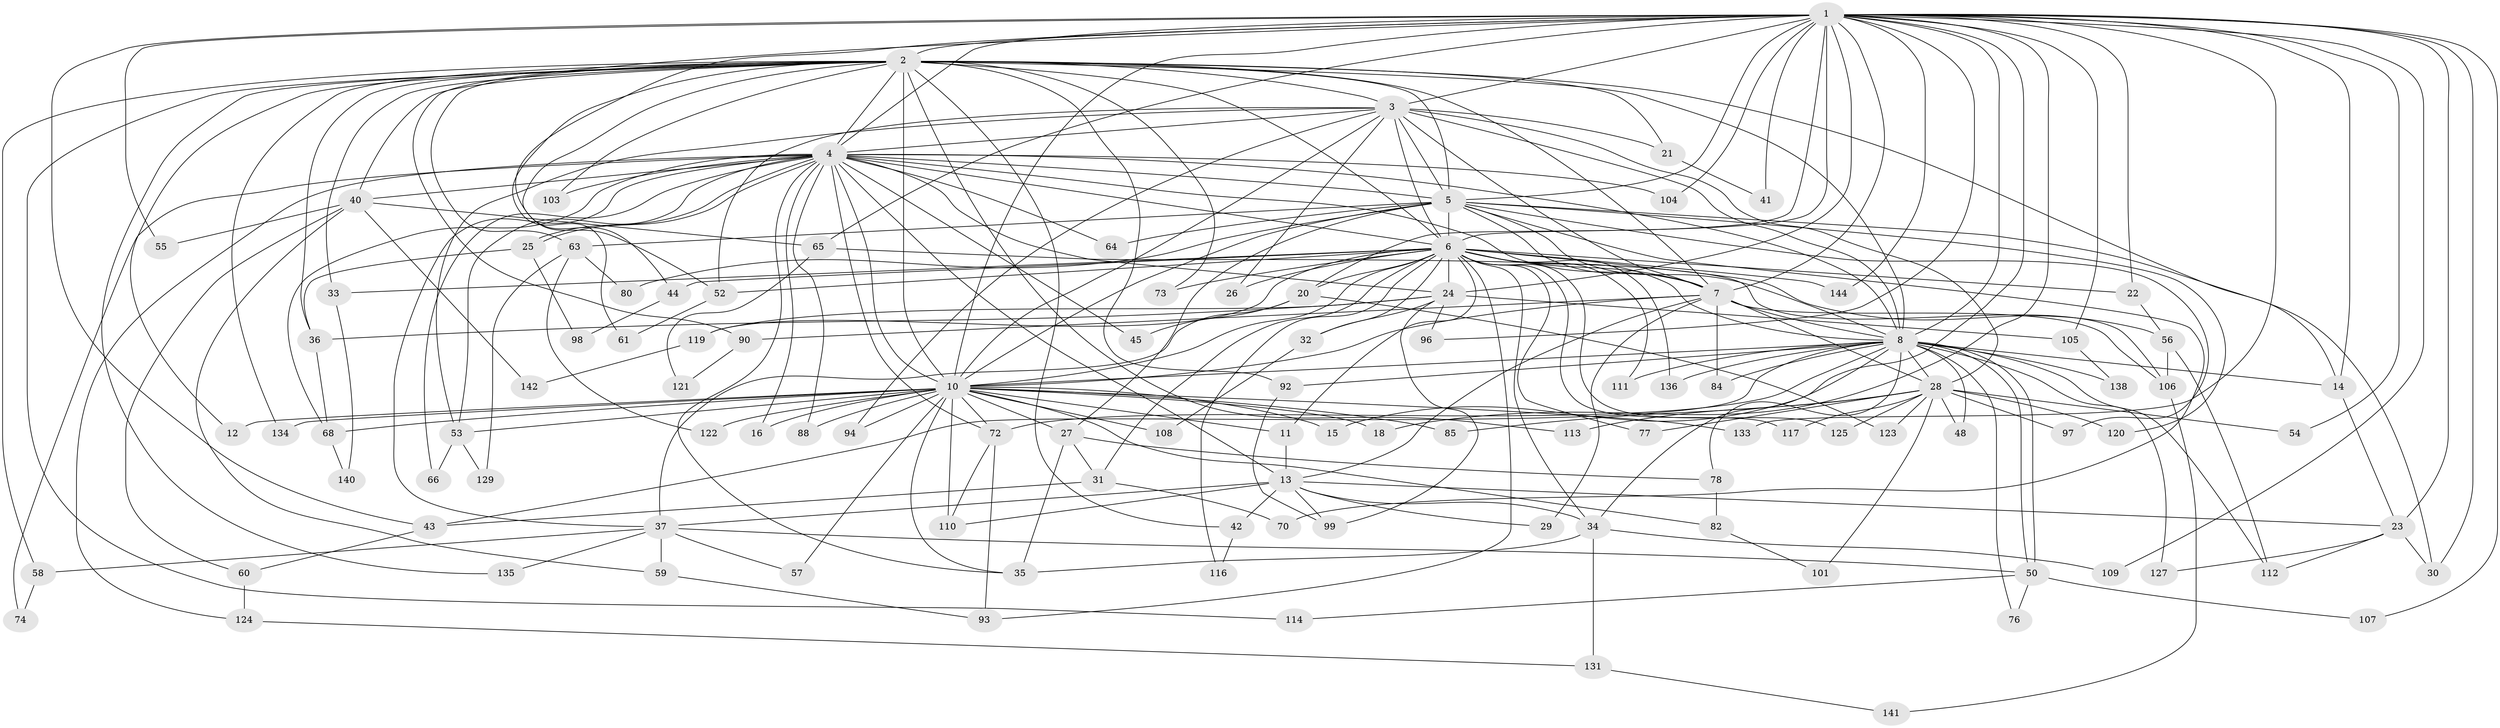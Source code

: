 // Generated by graph-tools (version 1.1) at 2025/23/03/03/25 07:23:42]
// undirected, 111 vertices, 262 edges
graph export_dot {
graph [start="1"]
  node [color=gray90,style=filled];
  1 [super="+19"];
  2 [super="+9"];
  3 [super="+49"];
  4 [super="+51"];
  5 [super="+67"];
  6 [super="+89"];
  7 [super="+39"];
  8 [super="+79"];
  10 [super="+46"];
  11;
  12;
  13 [super="+17"];
  14 [super="+86"];
  15;
  16;
  18;
  20 [super="+87"];
  21;
  22;
  23 [super="+69"];
  24 [super="+83"];
  25;
  26;
  27 [super="+132"];
  28 [super="+128"];
  29;
  30 [super="+38"];
  31;
  32;
  33;
  34 [super="+126"];
  35;
  36 [super="+62"];
  37 [super="+139"];
  40 [super="+47"];
  41;
  42;
  43;
  44;
  45;
  48;
  50;
  52 [super="+81"];
  53 [super="+100"];
  54;
  55;
  56 [super="+130"];
  57;
  58;
  59;
  60;
  61;
  63;
  64;
  65 [super="+71"];
  66;
  68 [super="+75"];
  70;
  72 [super="+91"];
  73;
  74;
  76;
  77;
  78;
  80;
  82;
  84;
  85;
  88;
  90 [super="+115"];
  92;
  93 [super="+95"];
  94;
  96;
  97;
  98;
  99 [super="+102"];
  101;
  103;
  104;
  105;
  106 [super="+143"];
  107;
  108;
  109 [super="+118"];
  110 [super="+137"];
  111;
  112;
  113;
  114;
  116;
  117;
  119;
  120;
  121;
  122;
  123;
  124;
  125;
  127;
  129;
  131;
  133;
  134;
  135;
  136;
  138;
  140;
  141;
  142;
  144;
  1 -- 2 [weight=3];
  1 -- 3;
  1 -- 4;
  1 -- 5;
  1 -- 6 [weight=2];
  1 -- 7 [weight=2];
  1 -- 8;
  1 -- 10;
  1 -- 14;
  1 -- 15;
  1 -- 18;
  1 -- 20;
  1 -- 22;
  1 -- 23;
  1 -- 41;
  1 -- 43;
  1 -- 54;
  1 -- 55;
  1 -- 65 [weight=2];
  1 -- 96;
  1 -- 104;
  1 -- 105;
  1 -- 107;
  1 -- 109 [weight=2];
  1 -- 144;
  1 -- 133;
  1 -- 24;
  1 -- 90 [weight=2];
  1 -- 30;
  1 -- 52;
  2 -- 3 [weight=2];
  2 -- 4 [weight=2];
  2 -- 5 [weight=2];
  2 -- 6 [weight=2];
  2 -- 7 [weight=2];
  2 -- 8 [weight=2];
  2 -- 10 [weight=2];
  2 -- 12;
  2 -- 40 [weight=2];
  2 -- 73;
  2 -- 134;
  2 -- 135;
  2 -- 21;
  2 -- 92;
  2 -- 33;
  2 -- 36;
  2 -- 103;
  2 -- 42;
  2 -- 44;
  2 -- 113;
  2 -- 114;
  2 -- 58;
  2 -- 61;
  2 -- 63;
  2 -- 14;
  3 -- 4;
  3 -- 5;
  3 -- 6 [weight=2];
  3 -- 7;
  3 -- 8;
  3 -- 10;
  3 -- 21;
  3 -- 26;
  3 -- 28;
  3 -- 52;
  3 -- 94;
  3 -- 53;
  4 -- 5;
  4 -- 6;
  4 -- 7;
  4 -- 8;
  4 -- 10;
  4 -- 16;
  4 -- 25;
  4 -- 25;
  4 -- 35;
  4 -- 37;
  4 -- 45;
  4 -- 53;
  4 -- 66;
  4 -- 68;
  4 -- 72;
  4 -- 74;
  4 -- 104;
  4 -- 124;
  4 -- 64;
  4 -- 103;
  4 -- 88;
  4 -- 24;
  4 -- 40 [weight=2];
  4 -- 13;
  5 -- 6 [weight=2];
  5 -- 7;
  5 -- 8;
  5 -- 10;
  5 -- 27;
  5 -- 30;
  5 -- 63;
  5 -- 64;
  5 -- 70;
  5 -- 80;
  5 -- 97;
  5 -- 120;
  6 -- 7;
  6 -- 8;
  6 -- 10;
  6 -- 11;
  6 -- 20;
  6 -- 22;
  6 -- 24;
  6 -- 26;
  6 -- 31;
  6 -- 32;
  6 -- 33;
  6 -- 44;
  6 -- 52;
  6 -- 56;
  6 -- 73;
  6 -- 77;
  6 -- 93;
  6 -- 111;
  6 -- 116;
  6 -- 117;
  6 -- 119;
  6 -- 125;
  6 -- 136;
  6 -- 144;
  6 -- 34;
  7 -- 8;
  7 -- 10;
  7 -- 13;
  7 -- 29;
  7 -- 84;
  7 -- 90;
  7 -- 106;
  7 -- 28;
  8 -- 10;
  8 -- 14;
  8 -- 28;
  8 -- 34;
  8 -- 48;
  8 -- 50;
  8 -- 50;
  8 -- 76;
  8 -- 78;
  8 -- 84;
  8 -- 92;
  8 -- 111;
  8 -- 112;
  8 -- 127;
  8 -- 136;
  8 -- 138;
  8 -- 72;
  8 -- 43;
  10 -- 11;
  10 -- 12;
  10 -- 15;
  10 -- 16;
  10 -- 18;
  10 -- 27;
  10 -- 53;
  10 -- 57;
  10 -- 68;
  10 -- 72;
  10 -- 82;
  10 -- 85;
  10 -- 88;
  10 -- 94;
  10 -- 108;
  10 -- 110;
  10 -- 122;
  10 -- 133;
  10 -- 134;
  10 -- 35;
  11 -- 13;
  13 -- 29;
  13 -- 34;
  13 -- 42;
  13 -- 110;
  13 -- 99;
  13 -- 37;
  13 -- 23;
  14 -- 23;
  20 -- 45;
  20 -- 123;
  20 -- 37;
  21 -- 41;
  22 -- 56;
  23 -- 30;
  23 -- 112;
  23 -- 127;
  24 -- 32;
  24 -- 99;
  24 -- 105;
  24 -- 96;
  24 -- 119;
  24 -- 36;
  25 -- 36;
  25 -- 98;
  27 -- 31;
  27 -- 78;
  27 -- 35;
  28 -- 48;
  28 -- 54;
  28 -- 77;
  28 -- 85;
  28 -- 97;
  28 -- 101;
  28 -- 113;
  28 -- 117;
  28 -- 120;
  28 -- 123;
  28 -- 125;
  31 -- 43;
  31 -- 70;
  32 -- 108;
  33 -- 140;
  34 -- 35;
  34 -- 131;
  34 -- 109;
  36 -- 68;
  37 -- 57;
  37 -- 58;
  37 -- 59;
  37 -- 135;
  37 -- 50;
  40 -- 55;
  40 -- 59;
  40 -- 60;
  40 -- 65;
  40 -- 142;
  42 -- 116;
  43 -- 60;
  44 -- 98;
  50 -- 76;
  50 -- 107;
  50 -- 114;
  52 -- 61;
  53 -- 66;
  53 -- 129;
  56 -- 106;
  56 -- 112;
  58 -- 74;
  59 -- 93;
  60 -- 124;
  63 -- 80;
  63 -- 122;
  63 -- 129;
  65 -- 106;
  65 -- 121;
  68 -- 140;
  72 -- 110;
  72 -- 93;
  78 -- 82;
  82 -- 101;
  90 -- 121;
  92 -- 99;
  105 -- 138;
  106 -- 141;
  119 -- 142;
  124 -- 131;
  131 -- 141;
}
